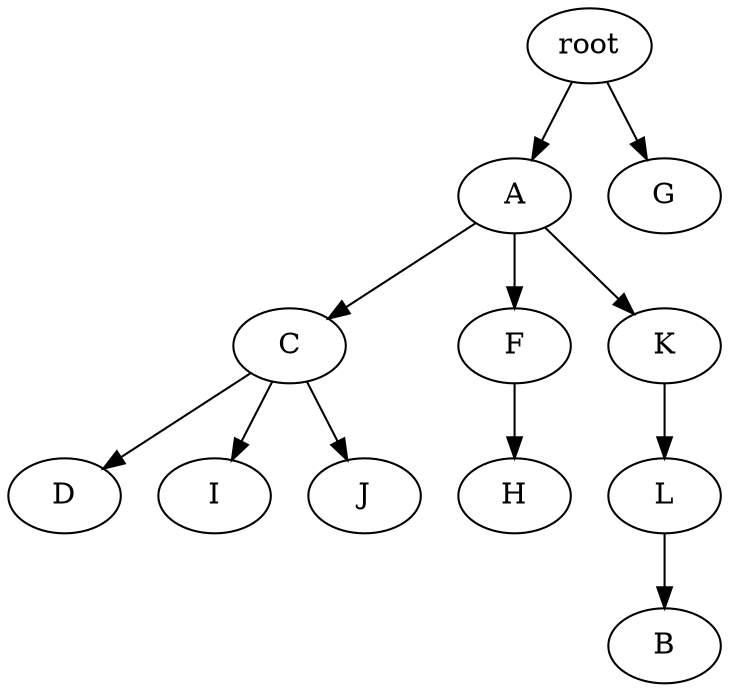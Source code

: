 strict digraph G {
	graph [name=G];
	0	 [label=root];
	2	 [label=A];
	0 -> 2;
	1	 [label=G];
	0 -> 1;
	4	 [label=C];
	9	 [label=D];
	4 -> 9;
	7	 [label=I];
	4 -> 7;
	8	 [label=J];
	4 -> 8;
	12	 [label=B];
	2 -> 4;
	3	 [label=F];
	2 -> 3;
	5	 [label=K];
	2 -> 5;
	6	 [label=H];
	3 -> 6;
	11	 [label=L];
	5 -> 11;
	11 -> 12;
}
